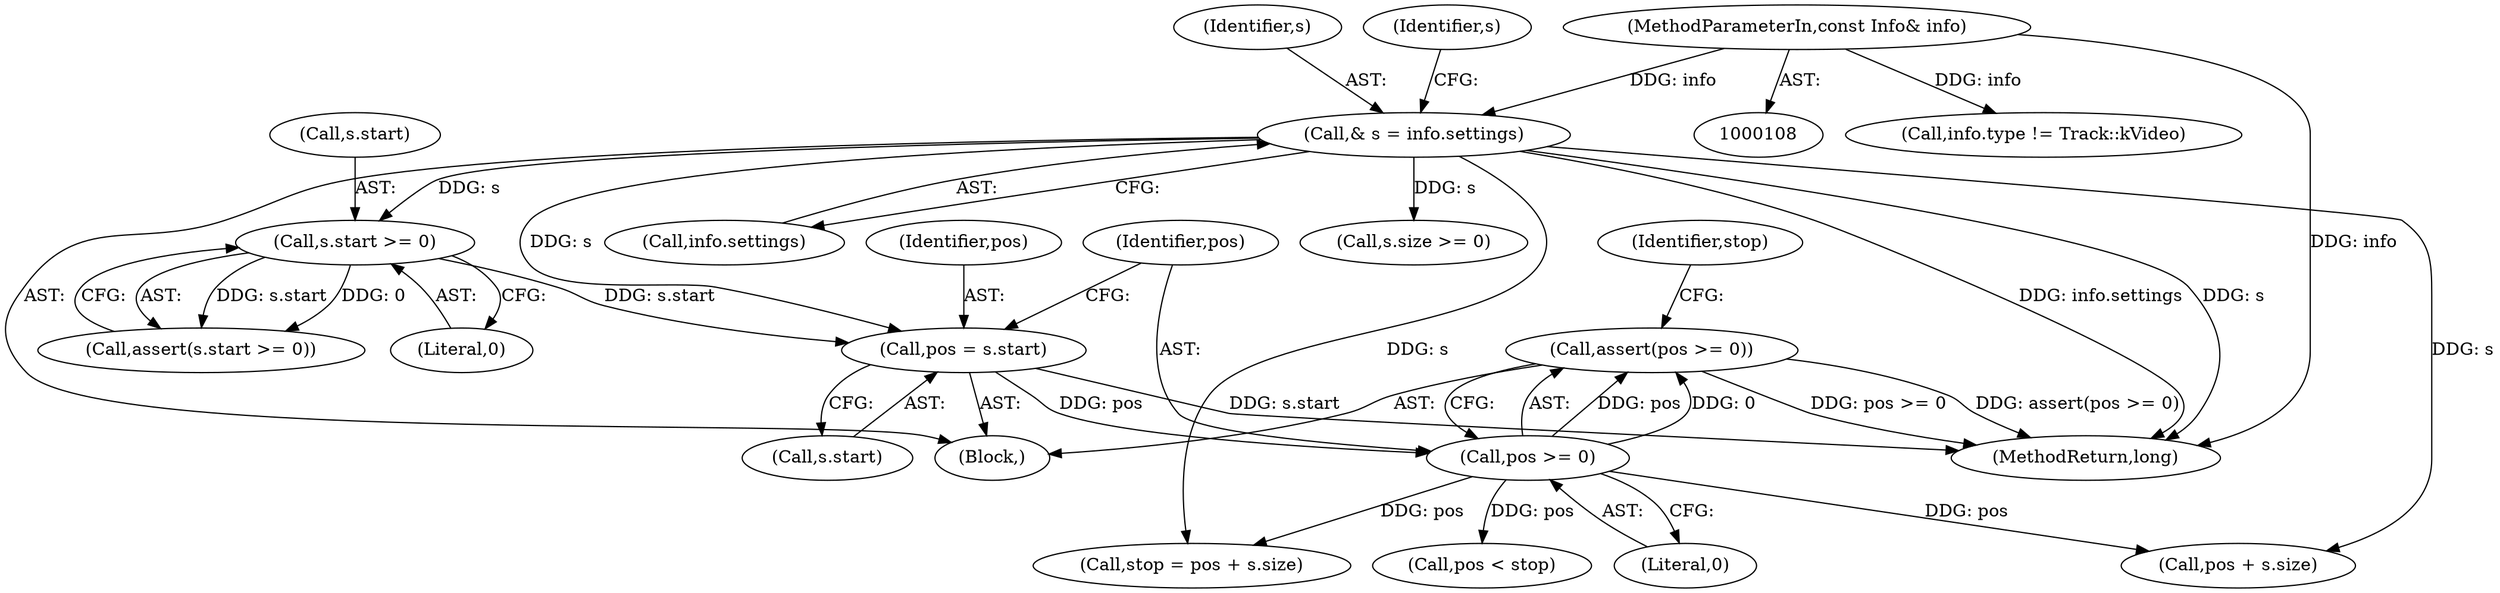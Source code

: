 digraph "1_Android_04839626ed859623901ebd3a5fd483982186b59d_168@API" {
"1000170" [label="(Call,assert(pos >= 0))"];
"1000171" [label="(Call,pos >= 0)"];
"1000165" [label="(Call,pos = s.start)"];
"1000147" [label="(Call,& s = info.settings)"];
"1000110" [label="(MethodParameterIn,const Info& info)"];
"1000153" [label="(Call,s.start >= 0)"];
"1000154" [label="(Call,s.start)"];
"1000148" [label="(Identifier,s)"];
"1000175" [label="(Call,stop = pos + s.size)"];
"1000110" [label="(MethodParameterIn,const Info& info)"];
"1000176" [label="(Identifier,stop)"];
"1000149" [label="(Call,info.settings)"];
"1000155" [label="(Identifier,s)"];
"1000170" [label="(Call,assert(pos >= 0))"];
"1000171" [label="(Call,pos >= 0)"];
"1000166" [label="(Identifier,pos)"];
"1000159" [label="(Call,s.size >= 0)"];
"1000152" [label="(Call,assert(s.start >= 0))"];
"1000323" [label="(MethodReturn,long)"];
"1000177" [label="(Call,pos + s.size)"];
"1000153" [label="(Call,s.start >= 0)"];
"1000173" [label="(Literal,0)"];
"1000165" [label="(Call,pos = s.start)"];
"1000121" [label="(Call,info.type != Track::kVideo)"];
"1000114" [label="(Block,)"];
"1000147" [label="(Call,& s = info.settings)"];
"1000183" [label="(Call,pos < stop)"];
"1000167" [label="(Call,s.start)"];
"1000157" [label="(Literal,0)"];
"1000172" [label="(Identifier,pos)"];
"1000170" -> "1000114"  [label="AST: "];
"1000170" -> "1000171"  [label="CFG: "];
"1000171" -> "1000170"  [label="AST: "];
"1000176" -> "1000170"  [label="CFG: "];
"1000170" -> "1000323"  [label="DDG: pos >= 0"];
"1000170" -> "1000323"  [label="DDG: assert(pos >= 0)"];
"1000171" -> "1000170"  [label="DDG: pos"];
"1000171" -> "1000170"  [label="DDG: 0"];
"1000171" -> "1000173"  [label="CFG: "];
"1000172" -> "1000171"  [label="AST: "];
"1000173" -> "1000171"  [label="AST: "];
"1000165" -> "1000171"  [label="DDG: pos"];
"1000171" -> "1000175"  [label="DDG: pos"];
"1000171" -> "1000177"  [label="DDG: pos"];
"1000171" -> "1000183"  [label="DDG: pos"];
"1000165" -> "1000114"  [label="AST: "];
"1000165" -> "1000167"  [label="CFG: "];
"1000166" -> "1000165"  [label="AST: "];
"1000167" -> "1000165"  [label="AST: "];
"1000172" -> "1000165"  [label="CFG: "];
"1000165" -> "1000323"  [label="DDG: s.start"];
"1000147" -> "1000165"  [label="DDG: s"];
"1000153" -> "1000165"  [label="DDG: s.start"];
"1000147" -> "1000114"  [label="AST: "];
"1000147" -> "1000149"  [label="CFG: "];
"1000148" -> "1000147"  [label="AST: "];
"1000149" -> "1000147"  [label="AST: "];
"1000155" -> "1000147"  [label="CFG: "];
"1000147" -> "1000323"  [label="DDG: info.settings"];
"1000147" -> "1000323"  [label="DDG: s"];
"1000110" -> "1000147"  [label="DDG: info"];
"1000147" -> "1000153"  [label="DDG: s"];
"1000147" -> "1000159"  [label="DDG: s"];
"1000147" -> "1000175"  [label="DDG: s"];
"1000147" -> "1000177"  [label="DDG: s"];
"1000110" -> "1000108"  [label="AST: "];
"1000110" -> "1000323"  [label="DDG: info"];
"1000110" -> "1000121"  [label="DDG: info"];
"1000153" -> "1000152"  [label="AST: "];
"1000153" -> "1000157"  [label="CFG: "];
"1000154" -> "1000153"  [label="AST: "];
"1000157" -> "1000153"  [label="AST: "];
"1000152" -> "1000153"  [label="CFG: "];
"1000153" -> "1000152"  [label="DDG: s.start"];
"1000153" -> "1000152"  [label="DDG: 0"];
}
